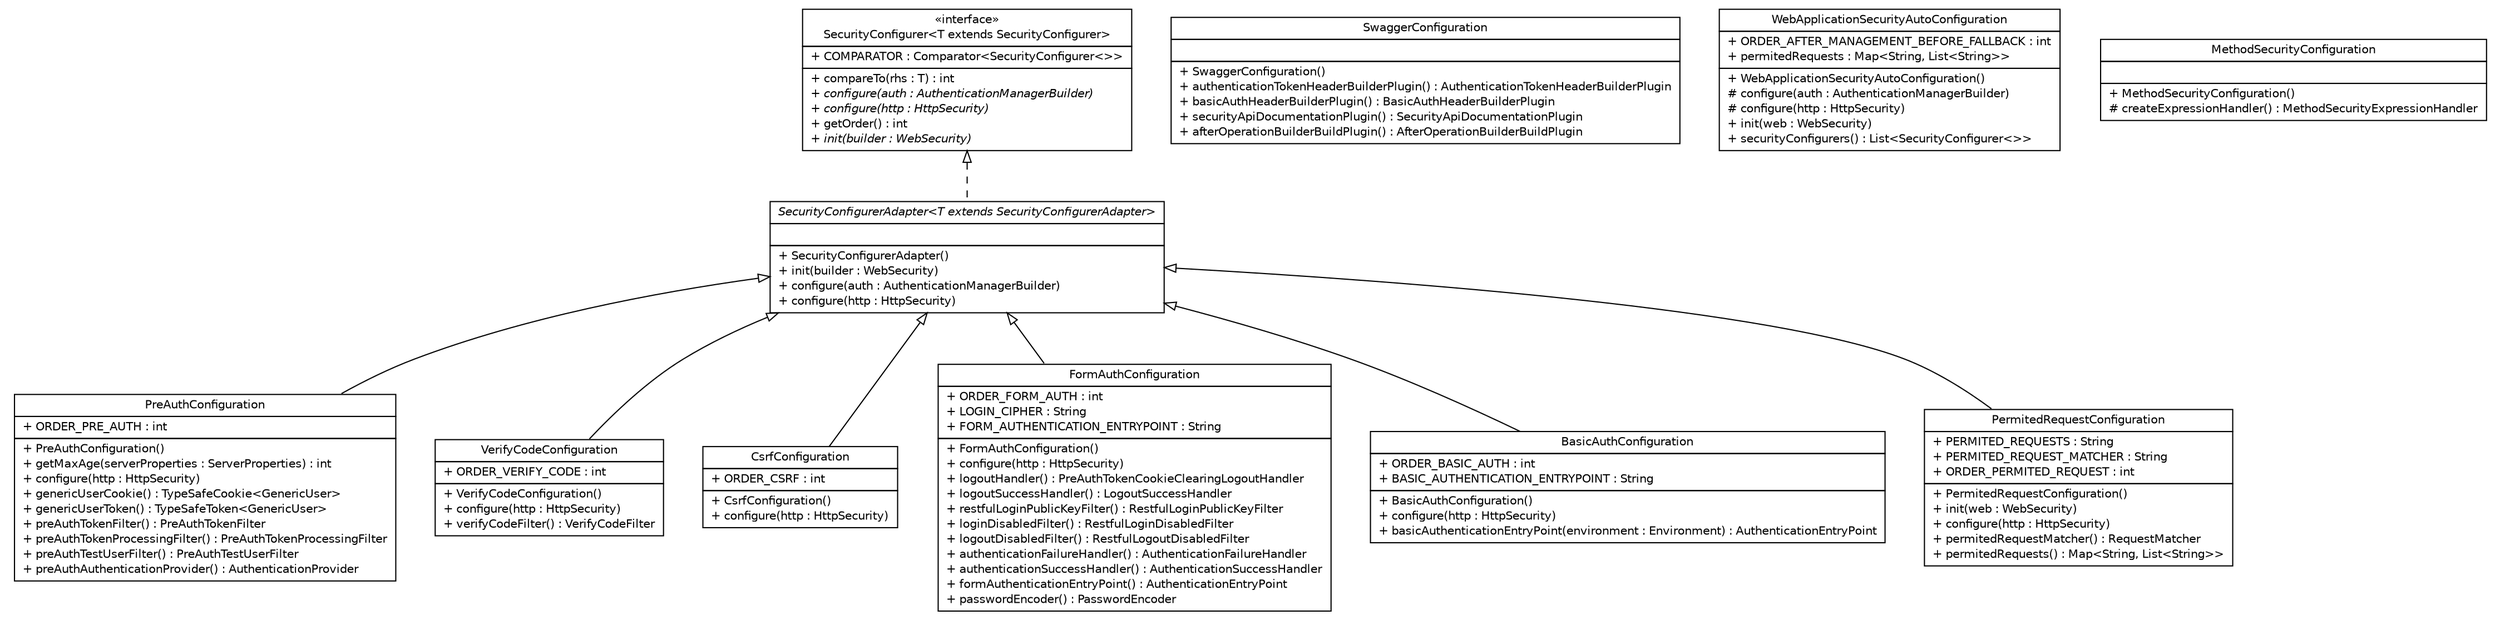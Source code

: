 #!/usr/local/bin/dot
#
# Class diagram 
# Generated by UMLGraph version R5_6-24-gf6e263 (http://www.umlgraph.org/)
#

digraph G {
	edge [fontname="Helvetica",fontsize=10,labelfontname="Helvetica",labelfontsize=10];
	node [fontname="Helvetica",fontsize=10,shape=plaintext];
	nodesep=0.25;
	ranksep=0.5;
	// cn.home1.oss.lib.security.starter.PreAuthConfiguration
	c200 [label=<<table title="cn.home1.oss.lib.security.starter.PreAuthConfiguration" border="0" cellborder="1" cellspacing="0" cellpadding="2" port="p" href="./PreAuthConfiguration.html">
		<tr><td><table border="0" cellspacing="0" cellpadding="1">
<tr><td align="center" balign="center"> PreAuthConfiguration </td></tr>
		</table></td></tr>
		<tr><td><table border="0" cellspacing="0" cellpadding="1">
<tr><td align="left" balign="left"> + ORDER_PRE_AUTH : int </td></tr>
		</table></td></tr>
		<tr><td><table border="0" cellspacing="0" cellpadding="1">
<tr><td align="left" balign="left"> + PreAuthConfiguration() </td></tr>
<tr><td align="left" balign="left"> + getMaxAge(serverProperties : ServerProperties) : int </td></tr>
<tr><td align="left" balign="left"> + configure(http : HttpSecurity) </td></tr>
<tr><td align="left" balign="left"> + genericUserCookie() : TypeSafeCookie&lt;GenericUser&gt; </td></tr>
<tr><td align="left" balign="left"> + genericUserToken() : TypeSafeToken&lt;GenericUser&gt; </td></tr>
<tr><td align="left" balign="left"> + preAuthTokenFilter() : PreAuthTokenFilter </td></tr>
<tr><td align="left" balign="left"> + preAuthTokenProcessingFilter() : PreAuthTokenProcessingFilter </td></tr>
<tr><td align="left" balign="left"> + preAuthTestUserFilter() : PreAuthTestUserFilter </td></tr>
<tr><td align="left" balign="left"> + preAuthAuthenticationProvider() : AuthenticationProvider </td></tr>
		</table></td></tr>
		</table>>, URL="./PreAuthConfiguration.html", fontname="Helvetica", fontcolor="black", fontsize=10.0];
	// cn.home1.oss.lib.security.starter.VerifyCodeConfiguration
	c201 [label=<<table title="cn.home1.oss.lib.security.starter.VerifyCodeConfiguration" border="0" cellborder="1" cellspacing="0" cellpadding="2" port="p" href="./VerifyCodeConfiguration.html">
		<tr><td><table border="0" cellspacing="0" cellpadding="1">
<tr><td align="center" balign="center"> VerifyCodeConfiguration </td></tr>
		</table></td></tr>
		<tr><td><table border="0" cellspacing="0" cellpadding="1">
<tr><td align="left" balign="left"> + ORDER_VERIFY_CODE : int </td></tr>
		</table></td></tr>
		<tr><td><table border="0" cellspacing="0" cellpadding="1">
<tr><td align="left" balign="left"> + VerifyCodeConfiguration() </td></tr>
<tr><td align="left" balign="left"> + configure(http : HttpSecurity) </td></tr>
<tr><td align="left" balign="left"> + verifyCodeFilter() : VerifyCodeFilter </td></tr>
		</table></td></tr>
		</table>>, URL="./VerifyCodeConfiguration.html", fontname="Helvetica", fontcolor="black", fontsize=10.0];
	// cn.home1.oss.lib.security.starter.SwaggerConfiguration
	c202 [label=<<table title="cn.home1.oss.lib.security.starter.SwaggerConfiguration" border="0" cellborder="1" cellspacing="0" cellpadding="2" port="p" href="./SwaggerConfiguration.html">
		<tr><td><table border="0" cellspacing="0" cellpadding="1">
<tr><td align="center" balign="center"> SwaggerConfiguration </td></tr>
		</table></td></tr>
		<tr><td><table border="0" cellspacing="0" cellpadding="1">
<tr><td align="left" balign="left">  </td></tr>
		</table></td></tr>
		<tr><td><table border="0" cellspacing="0" cellpadding="1">
<tr><td align="left" balign="left"> + SwaggerConfiguration() </td></tr>
<tr><td align="left" balign="left"> + authenticationTokenHeaderBuilderPlugin() : AuthenticationTokenHeaderBuilderPlugin </td></tr>
<tr><td align="left" balign="left"> + basicAuthHeaderBuilderPlugin() : BasicAuthHeaderBuilderPlugin </td></tr>
<tr><td align="left" balign="left"> + securityApiDocumentationPlugin() : SecurityApiDocumentationPlugin </td></tr>
<tr><td align="left" balign="left"> + afterOperationBuilderBuildPlugin() : AfterOperationBuilderBuildPlugin </td></tr>
		</table></td></tr>
		</table>>, URL="./SwaggerConfiguration.html", fontname="Helvetica", fontcolor="black", fontsize=10.0];
	// cn.home1.oss.lib.security.starter.WebApplicationSecurityAutoConfiguration
	c203 [label=<<table title="cn.home1.oss.lib.security.starter.WebApplicationSecurityAutoConfiguration" border="0" cellborder="1" cellspacing="0" cellpadding="2" port="p" href="./WebApplicationSecurityAutoConfiguration.html">
		<tr><td><table border="0" cellspacing="0" cellpadding="1">
<tr><td align="center" balign="center"> WebApplicationSecurityAutoConfiguration </td></tr>
		</table></td></tr>
		<tr><td><table border="0" cellspacing="0" cellpadding="1">
<tr><td align="left" balign="left"> + ORDER_AFTER_MANAGEMENT_BEFORE_FALLBACK : int </td></tr>
<tr><td align="left" balign="left"> + permitedRequests : Map&lt;String, List&lt;String&gt;&gt; </td></tr>
		</table></td></tr>
		<tr><td><table border="0" cellspacing="0" cellpadding="1">
<tr><td align="left" balign="left"> + WebApplicationSecurityAutoConfiguration() </td></tr>
<tr><td align="left" balign="left"> # configure(auth : AuthenticationManagerBuilder) </td></tr>
<tr><td align="left" balign="left"> # configure(http : HttpSecurity) </td></tr>
<tr><td align="left" balign="left"> + init(web : WebSecurity) </td></tr>
<tr><td align="left" balign="left"> + securityConfigurers() : List&lt;SecurityConfigurer&lt;&gt;&gt; </td></tr>
		</table></td></tr>
		</table>>, URL="./WebApplicationSecurityAutoConfiguration.html", fontname="Helvetica", fontcolor="black", fontsize=10.0];
	// cn.home1.oss.lib.security.starter.SecurityConfigurer<T extends cn.home1.oss.lib.security.starter.SecurityConfigurer>
	c204 [label=<<table title="cn.home1.oss.lib.security.starter.SecurityConfigurer" border="0" cellborder="1" cellspacing="0" cellpadding="2" port="p" href="./SecurityConfigurer.html">
		<tr><td><table border="0" cellspacing="0" cellpadding="1">
<tr><td align="center" balign="center"> &#171;interface&#187; </td></tr>
<tr><td align="center" balign="center"> SecurityConfigurer&lt;T extends SecurityConfigurer&gt; </td></tr>
		</table></td></tr>
		<tr><td><table border="0" cellspacing="0" cellpadding="1">
<tr><td align="left" balign="left"> + COMPARATOR : Comparator&lt;SecurityConfigurer&lt;&gt;&gt; </td></tr>
		</table></td></tr>
		<tr><td><table border="0" cellspacing="0" cellpadding="1">
<tr><td align="left" balign="left"> + compareTo(rhs : T) : int </td></tr>
<tr><td align="left" balign="left"><font face="Helvetica-Oblique" point-size="10.0"> + configure(auth : AuthenticationManagerBuilder) </font></td></tr>
<tr><td align="left" balign="left"><font face="Helvetica-Oblique" point-size="10.0"> + configure(http : HttpSecurity) </font></td></tr>
<tr><td align="left" balign="left"> + getOrder() : int </td></tr>
<tr><td align="left" balign="left"><font face="Helvetica-Oblique" point-size="10.0"> + init(builder : WebSecurity) </font></td></tr>
		</table></td></tr>
		</table>>, URL="./SecurityConfigurer.html", fontname="Helvetica", fontcolor="black", fontsize=10.0];
	// cn.home1.oss.lib.security.starter.CsrfConfiguration
	c205 [label=<<table title="cn.home1.oss.lib.security.starter.CsrfConfiguration" border="0" cellborder="1" cellspacing="0" cellpadding="2" port="p" href="./CsrfConfiguration.html">
		<tr><td><table border="0" cellspacing="0" cellpadding="1">
<tr><td align="center" balign="center"> CsrfConfiguration </td></tr>
		</table></td></tr>
		<tr><td><table border="0" cellspacing="0" cellpadding="1">
<tr><td align="left" balign="left"> + ORDER_CSRF : int </td></tr>
		</table></td></tr>
		<tr><td><table border="0" cellspacing="0" cellpadding="1">
<tr><td align="left" balign="left"> + CsrfConfiguration() </td></tr>
<tr><td align="left" balign="left"> + configure(http : HttpSecurity) </td></tr>
		</table></td></tr>
		</table>>, URL="./CsrfConfiguration.html", fontname="Helvetica", fontcolor="black", fontsize=10.0];
	// cn.home1.oss.lib.security.starter.FormAuthConfiguration
	c206 [label=<<table title="cn.home1.oss.lib.security.starter.FormAuthConfiguration" border="0" cellborder="1" cellspacing="0" cellpadding="2" port="p" href="./FormAuthConfiguration.html">
		<tr><td><table border="0" cellspacing="0" cellpadding="1">
<tr><td align="center" balign="center"> FormAuthConfiguration </td></tr>
		</table></td></tr>
		<tr><td><table border="0" cellspacing="0" cellpadding="1">
<tr><td align="left" balign="left"> + ORDER_FORM_AUTH : int </td></tr>
<tr><td align="left" balign="left"> + LOGIN_CIPHER : String </td></tr>
<tr><td align="left" balign="left"> + FORM_AUTHENTICATION_ENTRYPOINT : String </td></tr>
		</table></td></tr>
		<tr><td><table border="0" cellspacing="0" cellpadding="1">
<tr><td align="left" balign="left"> + FormAuthConfiguration() </td></tr>
<tr><td align="left" balign="left"> + configure(http : HttpSecurity) </td></tr>
<tr><td align="left" balign="left"> + logoutHandler() : PreAuthTokenCookieClearingLogoutHandler </td></tr>
<tr><td align="left" balign="left"> + logoutSuccessHandler() : LogoutSuccessHandler </td></tr>
<tr><td align="left" balign="left"> + restfulLoginPublicKeyFilter() : RestfulLoginPublicKeyFilter </td></tr>
<tr><td align="left" balign="left"> + loginDisabledFilter() : RestfulLoginDisabledFilter </td></tr>
<tr><td align="left" balign="left"> + logoutDisabledFilter() : RestfulLogoutDisabledFilter </td></tr>
<tr><td align="left" balign="left"> + authenticationFailureHandler() : AuthenticationFailureHandler </td></tr>
<tr><td align="left" balign="left"> + authenticationSuccessHandler() : AuthenticationSuccessHandler </td></tr>
<tr><td align="left" balign="left"> + formAuthenticationEntryPoint() : AuthenticationEntryPoint </td></tr>
<tr><td align="left" balign="left"> + passwordEncoder() : PasswordEncoder </td></tr>
		</table></td></tr>
		</table>>, URL="./FormAuthConfiguration.html", fontname="Helvetica", fontcolor="black", fontsize=10.0];
	// cn.home1.oss.lib.security.starter.MethodSecurityConfiguration
	c207 [label=<<table title="cn.home1.oss.lib.security.starter.MethodSecurityConfiguration" border="0" cellborder="1" cellspacing="0" cellpadding="2" port="p" href="./MethodSecurityConfiguration.html">
		<tr><td><table border="0" cellspacing="0" cellpadding="1">
<tr><td align="center" balign="center"> MethodSecurityConfiguration </td></tr>
		</table></td></tr>
		<tr><td><table border="0" cellspacing="0" cellpadding="1">
<tr><td align="left" balign="left">  </td></tr>
		</table></td></tr>
		<tr><td><table border="0" cellspacing="0" cellpadding="1">
<tr><td align="left" balign="left"> + MethodSecurityConfiguration() </td></tr>
<tr><td align="left" balign="left"> # createExpressionHandler() : MethodSecurityExpressionHandler </td></tr>
		</table></td></tr>
		</table>>, URL="./MethodSecurityConfiguration.html", fontname="Helvetica", fontcolor="black", fontsize=10.0];
	// cn.home1.oss.lib.security.starter.BasicAuthConfiguration
	c208 [label=<<table title="cn.home1.oss.lib.security.starter.BasicAuthConfiguration" border="0" cellborder="1" cellspacing="0" cellpadding="2" port="p" href="./BasicAuthConfiguration.html">
		<tr><td><table border="0" cellspacing="0" cellpadding="1">
<tr><td align="center" balign="center"> BasicAuthConfiguration </td></tr>
		</table></td></tr>
		<tr><td><table border="0" cellspacing="0" cellpadding="1">
<tr><td align="left" balign="left"> + ORDER_BASIC_AUTH : int </td></tr>
<tr><td align="left" balign="left"> + BASIC_AUTHENTICATION_ENTRYPOINT : String </td></tr>
		</table></td></tr>
		<tr><td><table border="0" cellspacing="0" cellpadding="1">
<tr><td align="left" balign="left"> + BasicAuthConfiguration() </td></tr>
<tr><td align="left" balign="left"> + configure(http : HttpSecurity) </td></tr>
<tr><td align="left" balign="left"> + basicAuthenticationEntryPoint(environment : Environment) : AuthenticationEntryPoint </td></tr>
		</table></td></tr>
		</table>>, URL="./BasicAuthConfiguration.html", fontname="Helvetica", fontcolor="black", fontsize=10.0];
	// cn.home1.oss.lib.security.starter.PermitedRequestConfiguration
	c209 [label=<<table title="cn.home1.oss.lib.security.starter.PermitedRequestConfiguration" border="0" cellborder="1" cellspacing="0" cellpadding="2" port="p" href="./PermitedRequestConfiguration.html">
		<tr><td><table border="0" cellspacing="0" cellpadding="1">
<tr><td align="center" balign="center"> PermitedRequestConfiguration </td></tr>
		</table></td></tr>
		<tr><td><table border="0" cellspacing="0" cellpadding="1">
<tr><td align="left" balign="left"> + PERMITED_REQUESTS : String </td></tr>
<tr><td align="left" balign="left"> + PERMITED_REQUEST_MATCHER : String </td></tr>
<tr><td align="left" balign="left"> + ORDER_PERMITED_REQUEST : int </td></tr>
		</table></td></tr>
		<tr><td><table border="0" cellspacing="0" cellpadding="1">
<tr><td align="left" balign="left"> + PermitedRequestConfiguration() </td></tr>
<tr><td align="left" balign="left"> + init(web : WebSecurity) </td></tr>
<tr><td align="left" balign="left"> + configure(http : HttpSecurity) </td></tr>
<tr><td align="left" balign="left"> + permitedRequestMatcher() : RequestMatcher </td></tr>
<tr><td align="left" balign="left"> + permitedRequests() : Map&lt;String, List&lt;String&gt;&gt; </td></tr>
		</table></td></tr>
		</table>>, URL="./PermitedRequestConfiguration.html", fontname="Helvetica", fontcolor="black", fontsize=10.0];
	// cn.home1.oss.lib.security.starter.SecurityConfigurerAdapter<T extends cn.home1.oss.lib.security.starter.SecurityConfigurerAdapter>
	c210 [label=<<table title="cn.home1.oss.lib.security.starter.SecurityConfigurerAdapter" border="0" cellborder="1" cellspacing="0" cellpadding="2" port="p" href="./SecurityConfigurerAdapter.html">
		<tr><td><table border="0" cellspacing="0" cellpadding="1">
<tr><td align="center" balign="center"><font face="Helvetica-Oblique"> SecurityConfigurerAdapter&lt;T extends SecurityConfigurerAdapter&gt; </font></td></tr>
		</table></td></tr>
		<tr><td><table border="0" cellspacing="0" cellpadding="1">
<tr><td align="left" balign="left">  </td></tr>
		</table></td></tr>
		<tr><td><table border="0" cellspacing="0" cellpadding="1">
<tr><td align="left" balign="left"> + SecurityConfigurerAdapter() </td></tr>
<tr><td align="left" balign="left"> + init(builder : WebSecurity) </td></tr>
<tr><td align="left" balign="left"> + configure(auth : AuthenticationManagerBuilder) </td></tr>
<tr><td align="left" balign="left"> + configure(http : HttpSecurity) </td></tr>
		</table></td></tr>
		</table>>, URL="./SecurityConfigurerAdapter.html", fontname="Helvetica", fontcolor="black", fontsize=10.0];
	//cn.home1.oss.lib.security.starter.PreAuthConfiguration extends cn.home1.oss.lib.security.starter.SecurityConfigurerAdapter<cn.home1.oss.lib.security.starter.PreAuthConfiguration>
	c210:p -> c200:p [dir=back,arrowtail=empty];
	//cn.home1.oss.lib.security.starter.VerifyCodeConfiguration extends cn.home1.oss.lib.security.starter.SecurityConfigurerAdapter<cn.home1.oss.lib.security.starter.VerifyCodeConfiguration>
	c210:p -> c201:p [dir=back,arrowtail=empty];
	//cn.home1.oss.lib.security.starter.CsrfConfiguration extends cn.home1.oss.lib.security.starter.SecurityConfigurerAdapter<cn.home1.oss.lib.security.starter.CsrfConfiguration>
	c210:p -> c205:p [dir=back,arrowtail=empty];
	//cn.home1.oss.lib.security.starter.FormAuthConfiguration extends cn.home1.oss.lib.security.starter.SecurityConfigurerAdapter<cn.home1.oss.lib.security.starter.FormAuthConfiguration>
	c210:p -> c206:p [dir=back,arrowtail=empty];
	//cn.home1.oss.lib.security.starter.BasicAuthConfiguration extends cn.home1.oss.lib.security.starter.SecurityConfigurerAdapter<cn.home1.oss.lib.security.starter.BasicAuthConfiguration>
	c210:p -> c208:p [dir=back,arrowtail=empty];
	//cn.home1.oss.lib.security.starter.PermitedRequestConfiguration extends cn.home1.oss.lib.security.starter.SecurityConfigurerAdapter<cn.home1.oss.lib.security.starter.PermitedRequestConfiguration>
	c210:p -> c209:p [dir=back,arrowtail=empty];
	//cn.home1.oss.lib.security.starter.SecurityConfigurerAdapter<T extends cn.home1.oss.lib.security.starter.SecurityConfigurerAdapter> implements cn.home1.oss.lib.security.starter.SecurityConfigurer<T extends cn.home1.oss.lib.security.starter.SecurityConfigurer>
	c204:p -> c210:p [dir=back,arrowtail=empty,style=dashed];
}

